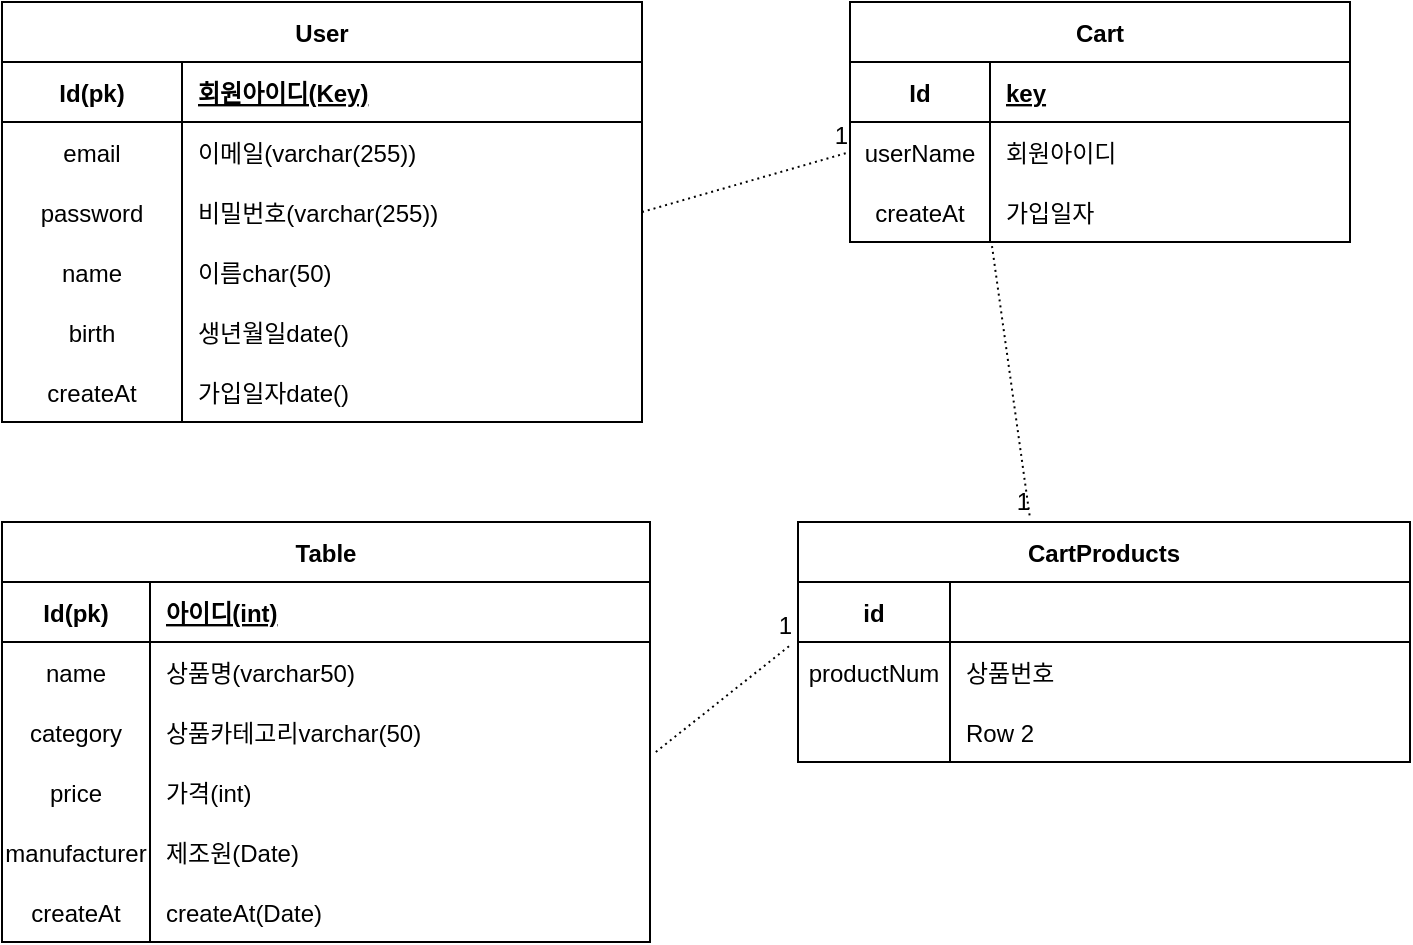 <mxfile version="20.8.5" type="github">
  <diagram id="fcAeeYFN5G_LxPe7gB9s" name="페이지-1">
    <mxGraphModel dx="1434" dy="764" grid="1" gridSize="10" guides="1" tooltips="1" connect="1" arrows="1" fold="1" page="1" pageScale="1" pageWidth="827" pageHeight="1169" math="0" shadow="0">
      <root>
        <mxCell id="0" />
        <mxCell id="1" parent="0" />
        <mxCell id="db8Se19Si0gpVW6bVctG-2" value="User" style="shape=table;startSize=30;container=1;collapsible=1;childLayout=tableLayout;fixedRows=1;rowLines=0;fontStyle=1;align=center;resizeLast=1;movable=1;resizable=1;rotatable=1;deletable=1;editable=1;connectable=1;" vertex="1" parent="1">
          <mxGeometry x="16" y="120" width="320" height="210" as="geometry">
            <mxRectangle x="25" y="120" width="70" height="30" as="alternateBounds" />
          </mxGeometry>
        </mxCell>
        <mxCell id="db8Se19Si0gpVW6bVctG-3" value="" style="shape=tableRow;horizontal=0;startSize=0;swimlaneHead=0;swimlaneBody=0;fillColor=none;collapsible=0;dropTarget=0;points=[[0,0.5],[1,0.5]];portConstraint=eastwest;top=0;left=0;right=0;bottom=1;" vertex="1" parent="db8Se19Si0gpVW6bVctG-2">
          <mxGeometry y="30" width="320" height="30" as="geometry" />
        </mxCell>
        <mxCell id="db8Se19Si0gpVW6bVctG-4" value="Id(pk)" style="shape=partialRectangle;connectable=0;fillColor=none;top=0;left=0;bottom=0;right=0;fontStyle=1;overflow=hidden;" vertex="1" parent="db8Se19Si0gpVW6bVctG-3">
          <mxGeometry width="90" height="30" as="geometry">
            <mxRectangle width="90" height="30" as="alternateBounds" />
          </mxGeometry>
        </mxCell>
        <mxCell id="db8Se19Si0gpVW6bVctG-5" value="회원아이디(Key)" style="shape=partialRectangle;connectable=0;fillColor=none;top=0;left=0;bottom=0;right=0;align=left;spacingLeft=6;fontStyle=5;overflow=hidden;" vertex="1" parent="db8Se19Si0gpVW6bVctG-3">
          <mxGeometry x="90" width="230" height="30" as="geometry">
            <mxRectangle width="230" height="30" as="alternateBounds" />
          </mxGeometry>
        </mxCell>
        <mxCell id="db8Se19Si0gpVW6bVctG-6" value="" style="shape=tableRow;horizontal=0;startSize=0;swimlaneHead=0;swimlaneBody=0;fillColor=none;collapsible=0;dropTarget=0;points=[[0,0.5],[1,0.5]];portConstraint=eastwest;top=0;left=0;right=0;bottom=0;" vertex="1" parent="db8Se19Si0gpVW6bVctG-2">
          <mxGeometry y="60" width="320" height="30" as="geometry" />
        </mxCell>
        <mxCell id="db8Se19Si0gpVW6bVctG-7" value="email" style="shape=partialRectangle;connectable=0;fillColor=none;top=0;left=0;bottom=0;right=0;editable=1;overflow=hidden;" vertex="1" parent="db8Se19Si0gpVW6bVctG-6">
          <mxGeometry width="90" height="30" as="geometry">
            <mxRectangle width="90" height="30" as="alternateBounds" />
          </mxGeometry>
        </mxCell>
        <mxCell id="db8Se19Si0gpVW6bVctG-8" value="이메일(varchar(255))" style="shape=partialRectangle;connectable=0;fillColor=none;top=0;left=0;bottom=0;right=0;align=left;spacingLeft=6;overflow=hidden;" vertex="1" parent="db8Se19Si0gpVW6bVctG-6">
          <mxGeometry x="90" width="230" height="30" as="geometry">
            <mxRectangle width="230" height="30" as="alternateBounds" />
          </mxGeometry>
        </mxCell>
        <mxCell id="db8Se19Si0gpVW6bVctG-9" value="" style="shape=tableRow;horizontal=0;startSize=0;swimlaneHead=0;swimlaneBody=0;fillColor=none;collapsible=0;dropTarget=0;points=[[0,0.5],[1,0.5]];portConstraint=eastwest;top=0;left=0;right=0;bottom=0;" vertex="1" parent="db8Se19Si0gpVW6bVctG-2">
          <mxGeometry y="90" width="320" height="30" as="geometry" />
        </mxCell>
        <mxCell id="db8Se19Si0gpVW6bVctG-10" value="password" style="shape=partialRectangle;connectable=0;fillColor=none;top=0;left=0;bottom=0;right=0;editable=1;overflow=hidden;" vertex="1" parent="db8Se19Si0gpVW6bVctG-9">
          <mxGeometry width="90" height="30" as="geometry">
            <mxRectangle width="90" height="30" as="alternateBounds" />
          </mxGeometry>
        </mxCell>
        <mxCell id="db8Se19Si0gpVW6bVctG-11" value="비밀번호(varchar(255))" style="shape=partialRectangle;connectable=0;fillColor=none;top=0;left=0;bottom=0;right=0;align=left;spacingLeft=6;overflow=hidden;" vertex="1" parent="db8Se19Si0gpVW6bVctG-9">
          <mxGeometry x="90" width="230" height="30" as="geometry">
            <mxRectangle width="230" height="30" as="alternateBounds" />
          </mxGeometry>
        </mxCell>
        <mxCell id="db8Se19Si0gpVW6bVctG-12" value="" style="shape=tableRow;horizontal=0;startSize=0;swimlaneHead=0;swimlaneBody=0;fillColor=none;collapsible=0;dropTarget=0;points=[[0,0.5],[1,0.5]];portConstraint=eastwest;top=0;left=0;right=0;bottom=0;" vertex="1" parent="db8Se19Si0gpVW6bVctG-2">
          <mxGeometry y="120" width="320" height="30" as="geometry" />
        </mxCell>
        <mxCell id="db8Se19Si0gpVW6bVctG-13" value="name" style="shape=partialRectangle;connectable=0;fillColor=none;top=0;left=0;bottom=0;right=0;editable=1;overflow=hidden;" vertex="1" parent="db8Se19Si0gpVW6bVctG-12">
          <mxGeometry width="90" height="30" as="geometry">
            <mxRectangle width="90" height="30" as="alternateBounds" />
          </mxGeometry>
        </mxCell>
        <mxCell id="db8Se19Si0gpVW6bVctG-14" value="이름char(50)" style="shape=partialRectangle;connectable=0;fillColor=none;top=0;left=0;bottom=0;right=0;align=left;spacingLeft=6;overflow=hidden;" vertex="1" parent="db8Se19Si0gpVW6bVctG-12">
          <mxGeometry x="90" width="230" height="30" as="geometry">
            <mxRectangle width="230" height="30" as="alternateBounds" />
          </mxGeometry>
        </mxCell>
        <mxCell id="db8Se19Si0gpVW6bVctG-36" value="" style="shape=tableRow;horizontal=0;startSize=0;swimlaneHead=0;swimlaneBody=0;fillColor=none;collapsible=0;dropTarget=0;points=[[0,0.5],[1,0.5]];portConstraint=eastwest;top=0;left=0;right=0;bottom=0;strokeColor=default;fontFamily=Helvetica;fontSize=12;fontColor=default;" vertex="1" parent="db8Se19Si0gpVW6bVctG-2">
          <mxGeometry y="150" width="320" height="30" as="geometry" />
        </mxCell>
        <mxCell id="db8Se19Si0gpVW6bVctG-37" value="birth" style="shape=partialRectangle;connectable=0;fillColor=none;top=0;left=0;bottom=0;right=0;editable=1;overflow=hidden;strokeColor=default;fontFamily=Helvetica;fontSize=12;fontColor=default;startSize=30;" vertex="1" parent="db8Se19Si0gpVW6bVctG-36">
          <mxGeometry width="90" height="30" as="geometry">
            <mxRectangle width="90" height="30" as="alternateBounds" />
          </mxGeometry>
        </mxCell>
        <mxCell id="db8Se19Si0gpVW6bVctG-38" value="생년월일date()" style="shape=partialRectangle;connectable=0;fillColor=none;top=0;left=0;bottom=0;right=0;align=left;spacingLeft=6;overflow=hidden;strokeColor=default;fontFamily=Helvetica;fontSize=12;fontColor=default;startSize=30;" vertex="1" parent="db8Se19Si0gpVW6bVctG-36">
          <mxGeometry x="90" width="230" height="30" as="geometry">
            <mxRectangle width="230" height="30" as="alternateBounds" />
          </mxGeometry>
        </mxCell>
        <mxCell id="db8Se19Si0gpVW6bVctG-39" value="" style="shape=tableRow;horizontal=0;startSize=0;swimlaneHead=0;swimlaneBody=0;fillColor=none;collapsible=0;dropTarget=0;points=[[0,0.5],[1,0.5]];portConstraint=eastwest;top=0;left=0;right=0;bottom=0;strokeColor=default;fontFamily=Helvetica;fontSize=12;fontColor=default;" vertex="1" parent="db8Se19Si0gpVW6bVctG-2">
          <mxGeometry y="180" width="320" height="30" as="geometry" />
        </mxCell>
        <mxCell id="db8Se19Si0gpVW6bVctG-40" value="createAt" style="shape=partialRectangle;connectable=0;fillColor=none;top=0;left=0;bottom=0;right=0;editable=1;overflow=hidden;strokeColor=default;fontFamily=Helvetica;fontSize=12;fontColor=default;startSize=30;" vertex="1" parent="db8Se19Si0gpVW6bVctG-39">
          <mxGeometry width="90" height="30" as="geometry">
            <mxRectangle width="90" height="30" as="alternateBounds" />
          </mxGeometry>
        </mxCell>
        <mxCell id="db8Se19Si0gpVW6bVctG-41" value="가입일자date()" style="shape=partialRectangle;connectable=0;fillColor=none;top=0;left=0;bottom=0;right=0;align=left;spacingLeft=6;overflow=hidden;strokeColor=default;fontFamily=Helvetica;fontSize=12;fontColor=default;startSize=30;" vertex="1" parent="db8Se19Si0gpVW6bVctG-39">
          <mxGeometry x="90" width="230" height="30" as="geometry">
            <mxRectangle width="230" height="30" as="alternateBounds" />
          </mxGeometry>
        </mxCell>
        <mxCell id="db8Se19Si0gpVW6bVctG-42" value="Cart" style="shape=table;startSize=30;container=1;collapsible=1;childLayout=tableLayout;fixedRows=1;rowLines=0;fontStyle=1;align=center;resizeLast=1;strokeColor=default;fontFamily=Helvetica;fontSize=12;fontColor=default;fillColor=default;" vertex="1" parent="1">
          <mxGeometry x="440" y="120" width="250" height="120" as="geometry" />
        </mxCell>
        <mxCell id="db8Se19Si0gpVW6bVctG-43" value="" style="shape=tableRow;horizontal=0;startSize=0;swimlaneHead=0;swimlaneBody=0;fillColor=none;collapsible=0;dropTarget=0;points=[[0,0.5],[1,0.5]];portConstraint=eastwest;top=0;left=0;right=0;bottom=1;strokeColor=default;fontFamily=Helvetica;fontSize=12;fontColor=default;" vertex="1" parent="db8Se19Si0gpVW6bVctG-42">
          <mxGeometry y="30" width="250" height="30" as="geometry" />
        </mxCell>
        <mxCell id="db8Se19Si0gpVW6bVctG-44" value="Id" style="shape=partialRectangle;connectable=0;fillColor=none;top=0;left=0;bottom=0;right=0;fontStyle=1;overflow=hidden;strokeColor=default;fontFamily=Helvetica;fontSize=12;fontColor=default;startSize=30;" vertex="1" parent="db8Se19Si0gpVW6bVctG-43">
          <mxGeometry width="70" height="30" as="geometry">
            <mxRectangle width="70" height="30" as="alternateBounds" />
          </mxGeometry>
        </mxCell>
        <mxCell id="db8Se19Si0gpVW6bVctG-45" value="key" style="shape=partialRectangle;connectable=0;fillColor=none;top=0;left=0;bottom=0;right=0;align=left;spacingLeft=6;fontStyle=5;overflow=hidden;strokeColor=default;fontFamily=Helvetica;fontSize=12;fontColor=default;startSize=30;" vertex="1" parent="db8Se19Si0gpVW6bVctG-43">
          <mxGeometry x="70" width="180" height="30" as="geometry">
            <mxRectangle width="180" height="30" as="alternateBounds" />
          </mxGeometry>
        </mxCell>
        <mxCell id="db8Se19Si0gpVW6bVctG-46" value="" style="shape=tableRow;horizontal=0;startSize=0;swimlaneHead=0;swimlaneBody=0;fillColor=none;collapsible=0;dropTarget=0;points=[[0,0.5],[1,0.5]];portConstraint=eastwest;top=0;left=0;right=0;bottom=0;strokeColor=default;fontFamily=Helvetica;fontSize=12;fontColor=default;" vertex="1" parent="db8Se19Si0gpVW6bVctG-42">
          <mxGeometry y="60" width="250" height="30" as="geometry" />
        </mxCell>
        <mxCell id="db8Se19Si0gpVW6bVctG-47" value="userName" style="shape=partialRectangle;connectable=0;fillColor=none;top=0;left=0;bottom=0;right=0;editable=1;overflow=hidden;strokeColor=default;fontFamily=Helvetica;fontSize=12;fontColor=default;startSize=30;" vertex="1" parent="db8Se19Si0gpVW6bVctG-46">
          <mxGeometry width="70" height="30" as="geometry">
            <mxRectangle width="70" height="30" as="alternateBounds" />
          </mxGeometry>
        </mxCell>
        <mxCell id="db8Se19Si0gpVW6bVctG-48" value="회원아이디" style="shape=partialRectangle;connectable=0;fillColor=none;top=0;left=0;bottom=0;right=0;align=left;spacingLeft=6;overflow=hidden;strokeColor=default;fontFamily=Helvetica;fontSize=12;fontColor=default;startSize=30;" vertex="1" parent="db8Se19Si0gpVW6bVctG-46">
          <mxGeometry x="70" width="180" height="30" as="geometry">
            <mxRectangle width="180" height="30" as="alternateBounds" />
          </mxGeometry>
        </mxCell>
        <mxCell id="db8Se19Si0gpVW6bVctG-49" value="" style="shape=tableRow;horizontal=0;startSize=0;swimlaneHead=0;swimlaneBody=0;fillColor=none;collapsible=0;dropTarget=0;points=[[0,0.5],[1,0.5]];portConstraint=eastwest;top=0;left=0;right=0;bottom=0;strokeColor=default;fontFamily=Helvetica;fontSize=12;fontColor=default;" vertex="1" parent="db8Se19Si0gpVW6bVctG-42">
          <mxGeometry y="90" width="250" height="30" as="geometry" />
        </mxCell>
        <mxCell id="db8Se19Si0gpVW6bVctG-50" value="createAt" style="shape=partialRectangle;connectable=0;fillColor=none;top=0;left=0;bottom=0;right=0;editable=1;overflow=hidden;strokeColor=default;fontFamily=Helvetica;fontSize=12;fontColor=default;startSize=30;" vertex="1" parent="db8Se19Si0gpVW6bVctG-49">
          <mxGeometry width="70" height="30" as="geometry">
            <mxRectangle width="70" height="30" as="alternateBounds" />
          </mxGeometry>
        </mxCell>
        <mxCell id="db8Se19Si0gpVW6bVctG-51" value="가입일자" style="shape=partialRectangle;connectable=0;fillColor=none;top=0;left=0;bottom=0;right=0;align=left;spacingLeft=6;overflow=hidden;strokeColor=default;fontFamily=Helvetica;fontSize=12;fontColor=default;startSize=30;" vertex="1" parent="db8Se19Si0gpVW6bVctG-49">
          <mxGeometry x="70" width="180" height="30" as="geometry">
            <mxRectangle width="180" height="30" as="alternateBounds" />
          </mxGeometry>
        </mxCell>
        <mxCell id="db8Se19Si0gpVW6bVctG-59" value="Table" style="shape=table;startSize=30;container=1;collapsible=1;childLayout=tableLayout;fixedRows=1;rowLines=0;fontStyle=1;align=center;resizeLast=1;strokeColor=default;fontFamily=Helvetica;fontSize=12;fontColor=default;fillColor=default;" vertex="1" parent="1">
          <mxGeometry x="16" y="380" width="324" height="210" as="geometry" />
        </mxCell>
        <mxCell id="db8Se19Si0gpVW6bVctG-60" value="" style="shape=tableRow;horizontal=0;startSize=0;swimlaneHead=0;swimlaneBody=0;fillColor=none;collapsible=0;dropTarget=0;points=[[0,0.5],[1,0.5]];portConstraint=eastwest;top=0;left=0;right=0;bottom=1;strokeColor=default;fontFamily=Helvetica;fontSize=12;fontColor=default;" vertex="1" parent="db8Se19Si0gpVW6bVctG-59">
          <mxGeometry y="30" width="324" height="30" as="geometry" />
        </mxCell>
        <mxCell id="db8Se19Si0gpVW6bVctG-61" value="Id(pk)" style="shape=partialRectangle;connectable=0;fillColor=none;top=0;left=0;bottom=0;right=0;fontStyle=1;overflow=hidden;strokeColor=default;fontFamily=Helvetica;fontSize=12;fontColor=default;startSize=30;" vertex="1" parent="db8Se19Si0gpVW6bVctG-60">
          <mxGeometry width="74" height="30" as="geometry">
            <mxRectangle width="74" height="30" as="alternateBounds" />
          </mxGeometry>
        </mxCell>
        <mxCell id="db8Se19Si0gpVW6bVctG-62" value="아이디(int)" style="shape=partialRectangle;connectable=0;fillColor=none;top=0;left=0;bottom=0;right=0;align=left;spacingLeft=6;fontStyle=5;overflow=hidden;strokeColor=default;fontFamily=Helvetica;fontSize=12;fontColor=default;startSize=30;" vertex="1" parent="db8Se19Si0gpVW6bVctG-60">
          <mxGeometry x="74" width="250" height="30" as="geometry">
            <mxRectangle width="250" height="30" as="alternateBounds" />
          </mxGeometry>
        </mxCell>
        <mxCell id="db8Se19Si0gpVW6bVctG-63" value="" style="shape=tableRow;horizontal=0;startSize=0;swimlaneHead=0;swimlaneBody=0;fillColor=none;collapsible=0;dropTarget=0;points=[[0,0.5],[1,0.5]];portConstraint=eastwest;top=0;left=0;right=0;bottom=0;strokeColor=default;fontFamily=Helvetica;fontSize=12;fontColor=default;" vertex="1" parent="db8Se19Si0gpVW6bVctG-59">
          <mxGeometry y="60" width="324" height="30" as="geometry" />
        </mxCell>
        <mxCell id="db8Se19Si0gpVW6bVctG-64" value="name" style="shape=partialRectangle;connectable=0;fillColor=none;top=0;left=0;bottom=0;right=0;editable=1;overflow=hidden;strokeColor=default;fontFamily=Helvetica;fontSize=12;fontColor=default;startSize=30;" vertex="1" parent="db8Se19Si0gpVW6bVctG-63">
          <mxGeometry width="74" height="30" as="geometry">
            <mxRectangle width="74" height="30" as="alternateBounds" />
          </mxGeometry>
        </mxCell>
        <mxCell id="db8Se19Si0gpVW6bVctG-65" value="상품명(varchar50)" style="shape=partialRectangle;connectable=0;fillColor=none;top=0;left=0;bottom=0;right=0;align=left;spacingLeft=6;overflow=hidden;strokeColor=default;fontFamily=Helvetica;fontSize=12;fontColor=default;startSize=30;" vertex="1" parent="db8Se19Si0gpVW6bVctG-63">
          <mxGeometry x="74" width="250" height="30" as="geometry">
            <mxRectangle width="250" height="30" as="alternateBounds" />
          </mxGeometry>
        </mxCell>
        <mxCell id="db8Se19Si0gpVW6bVctG-66" value="" style="shape=tableRow;horizontal=0;startSize=0;swimlaneHead=0;swimlaneBody=0;fillColor=none;collapsible=0;dropTarget=0;points=[[0,0.5],[1,0.5]];portConstraint=eastwest;top=0;left=0;right=0;bottom=0;strokeColor=default;fontFamily=Helvetica;fontSize=12;fontColor=default;" vertex="1" parent="db8Se19Si0gpVW6bVctG-59">
          <mxGeometry y="90" width="324" height="30" as="geometry" />
        </mxCell>
        <mxCell id="db8Se19Si0gpVW6bVctG-67" value="category" style="shape=partialRectangle;connectable=0;fillColor=none;top=0;left=0;bottom=0;right=0;editable=1;overflow=hidden;strokeColor=default;fontFamily=Helvetica;fontSize=12;fontColor=default;startSize=30;" vertex="1" parent="db8Se19Si0gpVW6bVctG-66">
          <mxGeometry width="74" height="30" as="geometry">
            <mxRectangle width="74" height="30" as="alternateBounds" />
          </mxGeometry>
        </mxCell>
        <mxCell id="db8Se19Si0gpVW6bVctG-68" value="상품카테고리varchar(50)" style="shape=partialRectangle;connectable=0;fillColor=none;top=0;left=0;bottom=0;right=0;align=left;spacingLeft=6;overflow=hidden;strokeColor=default;fontFamily=Helvetica;fontSize=12;fontColor=default;startSize=30;" vertex="1" parent="db8Se19Si0gpVW6bVctG-66">
          <mxGeometry x="74" width="250" height="30" as="geometry">
            <mxRectangle width="250" height="30" as="alternateBounds" />
          </mxGeometry>
        </mxCell>
        <mxCell id="db8Se19Si0gpVW6bVctG-69" value="" style="shape=tableRow;horizontal=0;startSize=0;swimlaneHead=0;swimlaneBody=0;fillColor=none;collapsible=0;dropTarget=0;points=[[0,0.5],[1,0.5]];portConstraint=eastwest;top=0;left=0;right=0;bottom=0;strokeColor=default;fontFamily=Helvetica;fontSize=12;fontColor=default;" vertex="1" parent="db8Se19Si0gpVW6bVctG-59">
          <mxGeometry y="120" width="324" height="30" as="geometry" />
        </mxCell>
        <mxCell id="db8Se19Si0gpVW6bVctG-70" value="price" style="shape=partialRectangle;connectable=0;fillColor=none;top=0;left=0;bottom=0;right=0;editable=1;overflow=hidden;strokeColor=default;fontFamily=Helvetica;fontSize=12;fontColor=default;startSize=30;" vertex="1" parent="db8Se19Si0gpVW6bVctG-69">
          <mxGeometry width="74" height="30" as="geometry">
            <mxRectangle width="74" height="30" as="alternateBounds" />
          </mxGeometry>
        </mxCell>
        <mxCell id="db8Se19Si0gpVW6bVctG-71" value="가격(int)" style="shape=partialRectangle;connectable=0;fillColor=none;top=0;left=0;bottom=0;right=0;align=left;spacingLeft=6;overflow=hidden;strokeColor=default;fontFamily=Helvetica;fontSize=12;fontColor=default;startSize=30;" vertex="1" parent="db8Se19Si0gpVW6bVctG-69">
          <mxGeometry x="74" width="250" height="30" as="geometry">
            <mxRectangle width="250" height="30" as="alternateBounds" />
          </mxGeometry>
        </mxCell>
        <mxCell id="db8Se19Si0gpVW6bVctG-72" value="" style="shape=tableRow;horizontal=0;startSize=0;swimlaneHead=0;swimlaneBody=0;fillColor=none;collapsible=0;dropTarget=0;points=[[0,0.5],[1,0.5]];portConstraint=eastwest;top=0;left=0;right=0;bottom=0;strokeColor=default;fontFamily=Helvetica;fontSize=12;fontColor=default;" vertex="1" parent="db8Se19Si0gpVW6bVctG-59">
          <mxGeometry y="150" width="324" height="30" as="geometry" />
        </mxCell>
        <mxCell id="db8Se19Si0gpVW6bVctG-73" value="manufacturer" style="shape=partialRectangle;connectable=0;fillColor=none;top=0;left=0;bottom=0;right=0;editable=1;overflow=hidden;strokeColor=default;fontFamily=Helvetica;fontSize=12;fontColor=default;startSize=30;" vertex="1" parent="db8Se19Si0gpVW6bVctG-72">
          <mxGeometry width="74" height="30" as="geometry">
            <mxRectangle width="74" height="30" as="alternateBounds" />
          </mxGeometry>
        </mxCell>
        <mxCell id="db8Se19Si0gpVW6bVctG-74" value="제조원(Date)" style="shape=partialRectangle;connectable=0;fillColor=none;top=0;left=0;bottom=0;right=0;align=left;spacingLeft=6;overflow=hidden;strokeColor=default;fontFamily=Helvetica;fontSize=12;fontColor=default;startSize=30;" vertex="1" parent="db8Se19Si0gpVW6bVctG-72">
          <mxGeometry x="74" width="250" height="30" as="geometry">
            <mxRectangle width="250" height="30" as="alternateBounds" />
          </mxGeometry>
        </mxCell>
        <mxCell id="db8Se19Si0gpVW6bVctG-75" value="" style="shape=tableRow;horizontal=0;startSize=0;swimlaneHead=0;swimlaneBody=0;fillColor=none;collapsible=0;dropTarget=0;points=[[0,0.5],[1,0.5]];portConstraint=eastwest;top=0;left=0;right=0;bottom=0;strokeColor=default;fontFamily=Helvetica;fontSize=12;fontColor=default;" vertex="1" parent="db8Se19Si0gpVW6bVctG-59">
          <mxGeometry y="180" width="324" height="30" as="geometry" />
        </mxCell>
        <mxCell id="db8Se19Si0gpVW6bVctG-76" value="createAt" style="shape=partialRectangle;connectable=0;fillColor=none;top=0;left=0;bottom=0;right=0;editable=1;overflow=hidden;strokeColor=default;fontFamily=Helvetica;fontSize=12;fontColor=default;startSize=30;" vertex="1" parent="db8Se19Si0gpVW6bVctG-75">
          <mxGeometry width="74" height="30" as="geometry">
            <mxRectangle width="74" height="30" as="alternateBounds" />
          </mxGeometry>
        </mxCell>
        <mxCell id="db8Se19Si0gpVW6bVctG-77" value="createAt(Date)" style="shape=partialRectangle;connectable=0;fillColor=none;top=0;left=0;bottom=0;right=0;align=left;spacingLeft=6;overflow=hidden;strokeColor=default;fontFamily=Helvetica;fontSize=12;fontColor=default;startSize=30;" vertex="1" parent="db8Se19Si0gpVW6bVctG-75">
          <mxGeometry x="74" width="250" height="30" as="geometry">
            <mxRectangle width="250" height="30" as="alternateBounds" />
          </mxGeometry>
        </mxCell>
        <mxCell id="db8Se19Si0gpVW6bVctG-78" value="CartProducts" style="shape=table;startSize=30;container=1;collapsible=1;childLayout=tableLayout;fixedRows=1;rowLines=0;fontStyle=1;align=center;resizeLast=1;strokeColor=default;fontFamily=Helvetica;fontSize=12;fontColor=default;fillColor=default;" vertex="1" parent="1">
          <mxGeometry x="414" y="380" width="306" height="120" as="geometry" />
        </mxCell>
        <mxCell id="db8Se19Si0gpVW6bVctG-79" value="" style="shape=tableRow;horizontal=0;startSize=0;swimlaneHead=0;swimlaneBody=0;fillColor=none;collapsible=0;dropTarget=0;points=[[0,0.5],[1,0.5]];portConstraint=eastwest;top=0;left=0;right=0;bottom=1;strokeColor=default;fontFamily=Helvetica;fontSize=12;fontColor=default;" vertex="1" parent="db8Se19Si0gpVW6bVctG-78">
          <mxGeometry y="30" width="306" height="30" as="geometry" />
        </mxCell>
        <mxCell id="db8Se19Si0gpVW6bVctG-80" value="id" style="shape=partialRectangle;connectable=0;fillColor=none;top=0;left=0;bottom=0;right=0;fontStyle=1;overflow=hidden;strokeColor=default;fontFamily=Helvetica;fontSize=12;fontColor=default;startSize=30;" vertex="1" parent="db8Se19Si0gpVW6bVctG-79">
          <mxGeometry width="76" height="30" as="geometry">
            <mxRectangle width="76" height="30" as="alternateBounds" />
          </mxGeometry>
        </mxCell>
        <mxCell id="db8Se19Si0gpVW6bVctG-81" value="" style="shape=partialRectangle;connectable=0;fillColor=none;top=0;left=0;bottom=0;right=0;align=left;spacingLeft=6;fontStyle=5;overflow=hidden;strokeColor=default;fontFamily=Helvetica;fontSize=12;fontColor=default;startSize=30;" vertex="1" parent="db8Se19Si0gpVW6bVctG-79">
          <mxGeometry x="76" width="230" height="30" as="geometry">
            <mxRectangle width="230" height="30" as="alternateBounds" />
          </mxGeometry>
        </mxCell>
        <mxCell id="db8Se19Si0gpVW6bVctG-82" value="" style="shape=tableRow;horizontal=0;startSize=0;swimlaneHead=0;swimlaneBody=0;fillColor=none;collapsible=0;dropTarget=0;points=[[0,0.5],[1,0.5]];portConstraint=eastwest;top=0;left=0;right=0;bottom=0;strokeColor=default;fontFamily=Helvetica;fontSize=12;fontColor=default;" vertex="1" parent="db8Se19Si0gpVW6bVctG-78">
          <mxGeometry y="60" width="306" height="30" as="geometry" />
        </mxCell>
        <mxCell id="db8Se19Si0gpVW6bVctG-83" value="productNum" style="shape=partialRectangle;connectable=0;fillColor=none;top=0;left=0;bottom=0;right=0;editable=1;overflow=hidden;strokeColor=default;fontFamily=Helvetica;fontSize=12;fontColor=default;startSize=30;" vertex="1" parent="db8Se19Si0gpVW6bVctG-82">
          <mxGeometry width="76" height="30" as="geometry">
            <mxRectangle width="76" height="30" as="alternateBounds" />
          </mxGeometry>
        </mxCell>
        <mxCell id="db8Se19Si0gpVW6bVctG-84" value="상품번호" style="shape=partialRectangle;connectable=0;fillColor=none;top=0;left=0;bottom=0;right=0;align=left;spacingLeft=6;overflow=hidden;strokeColor=default;fontFamily=Helvetica;fontSize=12;fontColor=default;startSize=30;" vertex="1" parent="db8Se19Si0gpVW6bVctG-82">
          <mxGeometry x="76" width="230" height="30" as="geometry">
            <mxRectangle width="230" height="30" as="alternateBounds" />
          </mxGeometry>
        </mxCell>
        <mxCell id="db8Se19Si0gpVW6bVctG-85" value="" style="shape=tableRow;horizontal=0;startSize=0;swimlaneHead=0;swimlaneBody=0;fillColor=none;collapsible=0;dropTarget=0;points=[[0,0.5],[1,0.5]];portConstraint=eastwest;top=0;left=0;right=0;bottom=0;strokeColor=default;fontFamily=Helvetica;fontSize=12;fontColor=default;" vertex="1" parent="db8Se19Si0gpVW6bVctG-78">
          <mxGeometry y="90" width="306" height="30" as="geometry" />
        </mxCell>
        <mxCell id="db8Se19Si0gpVW6bVctG-86" value="" style="shape=partialRectangle;connectable=0;fillColor=none;top=0;left=0;bottom=0;right=0;editable=1;overflow=hidden;strokeColor=default;fontFamily=Helvetica;fontSize=12;fontColor=default;startSize=30;" vertex="1" parent="db8Se19Si0gpVW6bVctG-85">
          <mxGeometry width="76" height="30" as="geometry">
            <mxRectangle width="76" height="30" as="alternateBounds" />
          </mxGeometry>
        </mxCell>
        <mxCell id="db8Se19Si0gpVW6bVctG-87" value="Row 2" style="shape=partialRectangle;connectable=0;fillColor=none;top=0;left=0;bottom=0;right=0;align=left;spacingLeft=6;overflow=hidden;strokeColor=default;fontFamily=Helvetica;fontSize=12;fontColor=default;startSize=30;" vertex="1" parent="db8Se19Si0gpVW6bVctG-85">
          <mxGeometry x="76" width="230" height="30" as="geometry">
            <mxRectangle width="230" height="30" as="alternateBounds" />
          </mxGeometry>
        </mxCell>
        <mxCell id="db8Se19Si0gpVW6bVctG-96" value="" style="endArrow=none;html=1;rounded=0;dashed=1;dashPattern=1 2;fontFamily=Helvetica;fontSize=12;fontColor=default;startSize=30;exitX=1.009;exitY=0.833;exitDx=0;exitDy=0;exitPerimeter=0;entryX=-0.01;entryY=0.033;entryDx=0;entryDy=0;entryPerimeter=0;" edge="1" parent="1" source="db8Se19Si0gpVW6bVctG-66" target="db8Se19Si0gpVW6bVctG-82">
          <mxGeometry relative="1" as="geometry">
            <mxPoint x="290" y="390" as="sourcePoint" />
            <mxPoint x="450" y="390" as="targetPoint" />
          </mxGeometry>
        </mxCell>
        <mxCell id="db8Se19Si0gpVW6bVctG-97" value="1" style="resizable=0;html=1;align=right;verticalAlign=bottom;strokeColor=default;fontFamily=Helvetica;fontSize=12;fontColor=default;startSize=30;fillColor=default;" connectable="0" vertex="1" parent="db8Se19Si0gpVW6bVctG-96">
          <mxGeometry x="1" relative="1" as="geometry" />
        </mxCell>
        <mxCell id="db8Se19Si0gpVW6bVctG-98" value="" style="endArrow=none;html=1;rounded=0;dashed=1;dashPattern=1 2;fontFamily=Helvetica;fontSize=12;fontColor=default;startSize=30;exitX=0.284;exitY=1.067;exitDx=0;exitDy=0;exitPerimeter=0;entryX=0.379;entryY=-0.017;entryDx=0;entryDy=0;entryPerimeter=0;" edge="1" parent="1" source="db8Se19Si0gpVW6bVctG-49" target="db8Se19Si0gpVW6bVctG-78">
          <mxGeometry relative="1" as="geometry">
            <mxPoint x="290" y="390" as="sourcePoint" />
            <mxPoint x="450" y="390" as="targetPoint" />
          </mxGeometry>
        </mxCell>
        <mxCell id="db8Se19Si0gpVW6bVctG-99" value="1" style="resizable=0;html=1;align=right;verticalAlign=bottom;strokeColor=default;fontFamily=Helvetica;fontSize=12;fontColor=default;startSize=30;fillColor=default;" connectable="0" vertex="1" parent="db8Se19Si0gpVW6bVctG-98">
          <mxGeometry x="1" relative="1" as="geometry" />
        </mxCell>
        <mxCell id="db8Se19Si0gpVW6bVctG-100" value="" style="endArrow=none;html=1;rounded=0;dashed=1;dashPattern=1 2;fontFamily=Helvetica;fontSize=12;fontColor=default;startSize=30;exitX=1;exitY=0.5;exitDx=0;exitDy=0;entryX=0;entryY=0.5;entryDx=0;entryDy=0;" edge="1" parent="1" source="db8Se19Si0gpVW6bVctG-9" target="db8Se19Si0gpVW6bVctG-46">
          <mxGeometry relative="1" as="geometry">
            <mxPoint x="290" y="390" as="sourcePoint" />
            <mxPoint x="450" y="390" as="targetPoint" />
          </mxGeometry>
        </mxCell>
        <mxCell id="db8Se19Si0gpVW6bVctG-101" value="1" style="resizable=0;html=1;align=right;verticalAlign=bottom;strokeColor=default;fontFamily=Helvetica;fontSize=12;fontColor=default;startSize=30;fillColor=default;" connectable="0" vertex="1" parent="db8Se19Si0gpVW6bVctG-100">
          <mxGeometry x="1" relative="1" as="geometry" />
        </mxCell>
      </root>
    </mxGraphModel>
  </diagram>
</mxfile>
